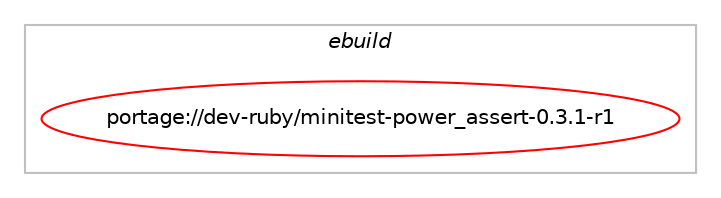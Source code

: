 digraph prolog {

# *************
# Graph options
# *************

newrank=true;
concentrate=true;
compound=true;
graph [rankdir=LR,fontname=Helvetica,fontsize=10,ranksep=1.5];#, ranksep=2.5, nodesep=0.2];
edge  [arrowhead=vee];
node  [fontname=Helvetica,fontsize=10];

# **********
# The ebuild
# **********

subgraph cluster_leftcol {
color=gray;
label=<<i>ebuild</i>>;
id [label="portage://dev-ruby/minitest-power_assert-0.3.1-r1", color=red, width=4, href="../dev-ruby/minitest-power_assert-0.3.1-r1.svg"];
}

# ****************
# The dependencies
# ****************

subgraph cluster_midcol {
color=gray;
label=<<i>dependencies</i>>;
subgraph cluster_compile {
fillcolor="#eeeeee";
style=filled;
label=<<i>compile</i>>;
# *** BEGIN UNKNOWN DEPENDENCY TYPE (TODO) ***
# id -> equal(use_conditional_group(positive,ruby_targets_ruby31,portage://dev-ruby/minitest-power_assert-0.3.1-r1,[package_dependency(portage://dev-ruby/minitest-power_assert-0.3.1-r1,install,no,dev-lang,ruby,none,[,,],[slot(3.1)],[])]))
# *** END UNKNOWN DEPENDENCY TYPE (TODO) ***

# *** BEGIN UNKNOWN DEPENDENCY TYPE (TODO) ***
# id -> equal(use_conditional_group(positive,ruby_targets_ruby31,portage://dev-ruby/minitest-power_assert-0.3.1-r1,[package_dependency(portage://dev-ruby/minitest-power_assert-0.3.1-r1,install,no,virtual,rubygems,none,[,,],[],[use(enable(ruby_targets_ruby31),negative)])]))
# *** END UNKNOWN DEPENDENCY TYPE (TODO) ***

# *** BEGIN UNKNOWN DEPENDENCY TYPE (TODO) ***
# id -> equal(use_conditional_group(positive,ruby_targets_ruby32,portage://dev-ruby/minitest-power_assert-0.3.1-r1,[package_dependency(portage://dev-ruby/minitest-power_assert-0.3.1-r1,install,no,dev-lang,ruby,none,[,,],[slot(3.2)],[])]))
# *** END UNKNOWN DEPENDENCY TYPE (TODO) ***

# *** BEGIN UNKNOWN DEPENDENCY TYPE (TODO) ***
# id -> equal(use_conditional_group(positive,ruby_targets_ruby32,portage://dev-ruby/minitest-power_assert-0.3.1-r1,[package_dependency(portage://dev-ruby/minitest-power_assert-0.3.1-r1,install,no,virtual,rubygems,none,[,,],[],[use(enable(ruby_targets_ruby32),negative)])]))
# *** END UNKNOWN DEPENDENCY TYPE (TODO) ***

# *** BEGIN UNKNOWN DEPENDENCY TYPE (TODO) ***
# id -> equal(use_conditional_group(positive,ruby_targets_ruby33,portage://dev-ruby/minitest-power_assert-0.3.1-r1,[package_dependency(portage://dev-ruby/minitest-power_assert-0.3.1-r1,install,no,dev-lang,ruby,none,[,,],[slot(3.3)],[])]))
# *** END UNKNOWN DEPENDENCY TYPE (TODO) ***

# *** BEGIN UNKNOWN DEPENDENCY TYPE (TODO) ***
# id -> equal(use_conditional_group(positive,ruby_targets_ruby33,portage://dev-ruby/minitest-power_assert-0.3.1-r1,[package_dependency(portage://dev-ruby/minitest-power_assert-0.3.1-r1,install,no,virtual,rubygems,none,[,,],[],[use(enable(ruby_targets_ruby33),negative)])]))
# *** END UNKNOWN DEPENDENCY TYPE (TODO) ***

}
subgraph cluster_compileandrun {
fillcolor="#eeeeee";
style=filled;
label=<<i>compile and run</i>>;
}
subgraph cluster_run {
fillcolor="#eeeeee";
style=filled;
label=<<i>run</i>>;
# *** BEGIN UNKNOWN DEPENDENCY TYPE (TODO) ***
# id -> equal(use_conditional_group(positive,ruby_targets_ruby31,portage://dev-ruby/minitest-power_assert-0.3.1-r1,[package_dependency(portage://dev-ruby/minitest-power_assert-0.3.1-r1,run,no,dev-lang,ruby,none,[,,],[slot(3.1)],[])]))
# *** END UNKNOWN DEPENDENCY TYPE (TODO) ***

# *** BEGIN UNKNOWN DEPENDENCY TYPE (TODO) ***
# id -> equal(use_conditional_group(positive,ruby_targets_ruby31,portage://dev-ruby/minitest-power_assert-0.3.1-r1,[package_dependency(portage://dev-ruby/minitest-power_assert-0.3.1-r1,run,no,dev-ruby,minitest,none,[,,],any_different_slot,[use(enable(ruby_targets_ruby31),negative)]),package_dependency(portage://dev-ruby/minitest-power_assert-0.3.1-r1,run,no,dev-ruby,power_assert,greaterequal,[1.1,,,1.1],[],[use(enable(ruby_targets_ruby31),negative)])]))
# *** END UNKNOWN DEPENDENCY TYPE (TODO) ***

# *** BEGIN UNKNOWN DEPENDENCY TYPE (TODO) ***
# id -> equal(use_conditional_group(positive,ruby_targets_ruby31,portage://dev-ruby/minitest-power_assert-0.3.1-r1,[package_dependency(portage://dev-ruby/minitest-power_assert-0.3.1-r1,run,no,virtual,rubygems,none,[,,],[],[use(enable(ruby_targets_ruby31),negative)])]))
# *** END UNKNOWN DEPENDENCY TYPE (TODO) ***

# *** BEGIN UNKNOWN DEPENDENCY TYPE (TODO) ***
# id -> equal(use_conditional_group(positive,ruby_targets_ruby32,portage://dev-ruby/minitest-power_assert-0.3.1-r1,[package_dependency(portage://dev-ruby/minitest-power_assert-0.3.1-r1,run,no,dev-lang,ruby,none,[,,],[slot(3.2)],[])]))
# *** END UNKNOWN DEPENDENCY TYPE (TODO) ***

# *** BEGIN UNKNOWN DEPENDENCY TYPE (TODO) ***
# id -> equal(use_conditional_group(positive,ruby_targets_ruby32,portage://dev-ruby/minitest-power_assert-0.3.1-r1,[package_dependency(portage://dev-ruby/minitest-power_assert-0.3.1-r1,run,no,dev-ruby,minitest,none,[,,],any_different_slot,[use(enable(ruby_targets_ruby32),negative)]),package_dependency(portage://dev-ruby/minitest-power_assert-0.3.1-r1,run,no,dev-ruby,power_assert,greaterequal,[1.1,,,1.1],[],[use(enable(ruby_targets_ruby32),negative)])]))
# *** END UNKNOWN DEPENDENCY TYPE (TODO) ***

# *** BEGIN UNKNOWN DEPENDENCY TYPE (TODO) ***
# id -> equal(use_conditional_group(positive,ruby_targets_ruby32,portage://dev-ruby/minitest-power_assert-0.3.1-r1,[package_dependency(portage://dev-ruby/minitest-power_assert-0.3.1-r1,run,no,virtual,rubygems,none,[,,],[],[use(enable(ruby_targets_ruby32),negative)])]))
# *** END UNKNOWN DEPENDENCY TYPE (TODO) ***

# *** BEGIN UNKNOWN DEPENDENCY TYPE (TODO) ***
# id -> equal(use_conditional_group(positive,ruby_targets_ruby33,portage://dev-ruby/minitest-power_assert-0.3.1-r1,[package_dependency(portage://dev-ruby/minitest-power_assert-0.3.1-r1,run,no,dev-lang,ruby,none,[,,],[slot(3.3)],[])]))
# *** END UNKNOWN DEPENDENCY TYPE (TODO) ***

# *** BEGIN UNKNOWN DEPENDENCY TYPE (TODO) ***
# id -> equal(use_conditional_group(positive,ruby_targets_ruby33,portage://dev-ruby/minitest-power_assert-0.3.1-r1,[package_dependency(portage://dev-ruby/minitest-power_assert-0.3.1-r1,run,no,dev-ruby,minitest,none,[,,],any_different_slot,[use(enable(ruby_targets_ruby33),negative)]),package_dependency(portage://dev-ruby/minitest-power_assert-0.3.1-r1,run,no,dev-ruby,power_assert,greaterequal,[1.1,,,1.1],[],[use(enable(ruby_targets_ruby33),negative)])]))
# *** END UNKNOWN DEPENDENCY TYPE (TODO) ***

# *** BEGIN UNKNOWN DEPENDENCY TYPE (TODO) ***
# id -> equal(use_conditional_group(positive,ruby_targets_ruby33,portage://dev-ruby/minitest-power_assert-0.3.1-r1,[package_dependency(portage://dev-ruby/minitest-power_assert-0.3.1-r1,run,no,virtual,rubygems,none,[,,],[],[use(enable(ruby_targets_ruby33),negative)])]))
# *** END UNKNOWN DEPENDENCY TYPE (TODO) ***

}
}

# **************
# The candidates
# **************

subgraph cluster_choices {
rank=same;
color=gray;
label=<<i>candidates</i>>;

}

}
